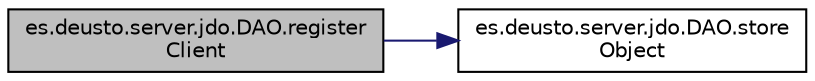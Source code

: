 digraph "es.deusto.server.jdo.DAO.registerClient"
{
 // LATEX_PDF_SIZE
  edge [fontname="Helvetica",fontsize="10",labelfontname="Helvetica",labelfontsize="10"];
  node [fontname="Helvetica",fontsize="10",shape=record];
  rankdir="LR";
  Node59 [label="es.deusto.server.jdo.DAO.register\lClient",height=0.2,width=0.4,color="black", fillcolor="grey75", style="filled", fontcolor="black",tooltip=" "];
  Node59 -> Node60 [color="midnightblue",fontsize="10",style="solid",fontname="Helvetica"];
  Node60 [label="es.deusto.server.jdo.DAO.store\lObject",height=0.2,width=0.4,color="black", fillcolor="white", style="filled",URL="$classes_1_1deusto_1_1server_1_1jdo_1_1_d_a_o.html#a663255898c034b46536c8a9cd2b247f9",tooltip=" "];
}
